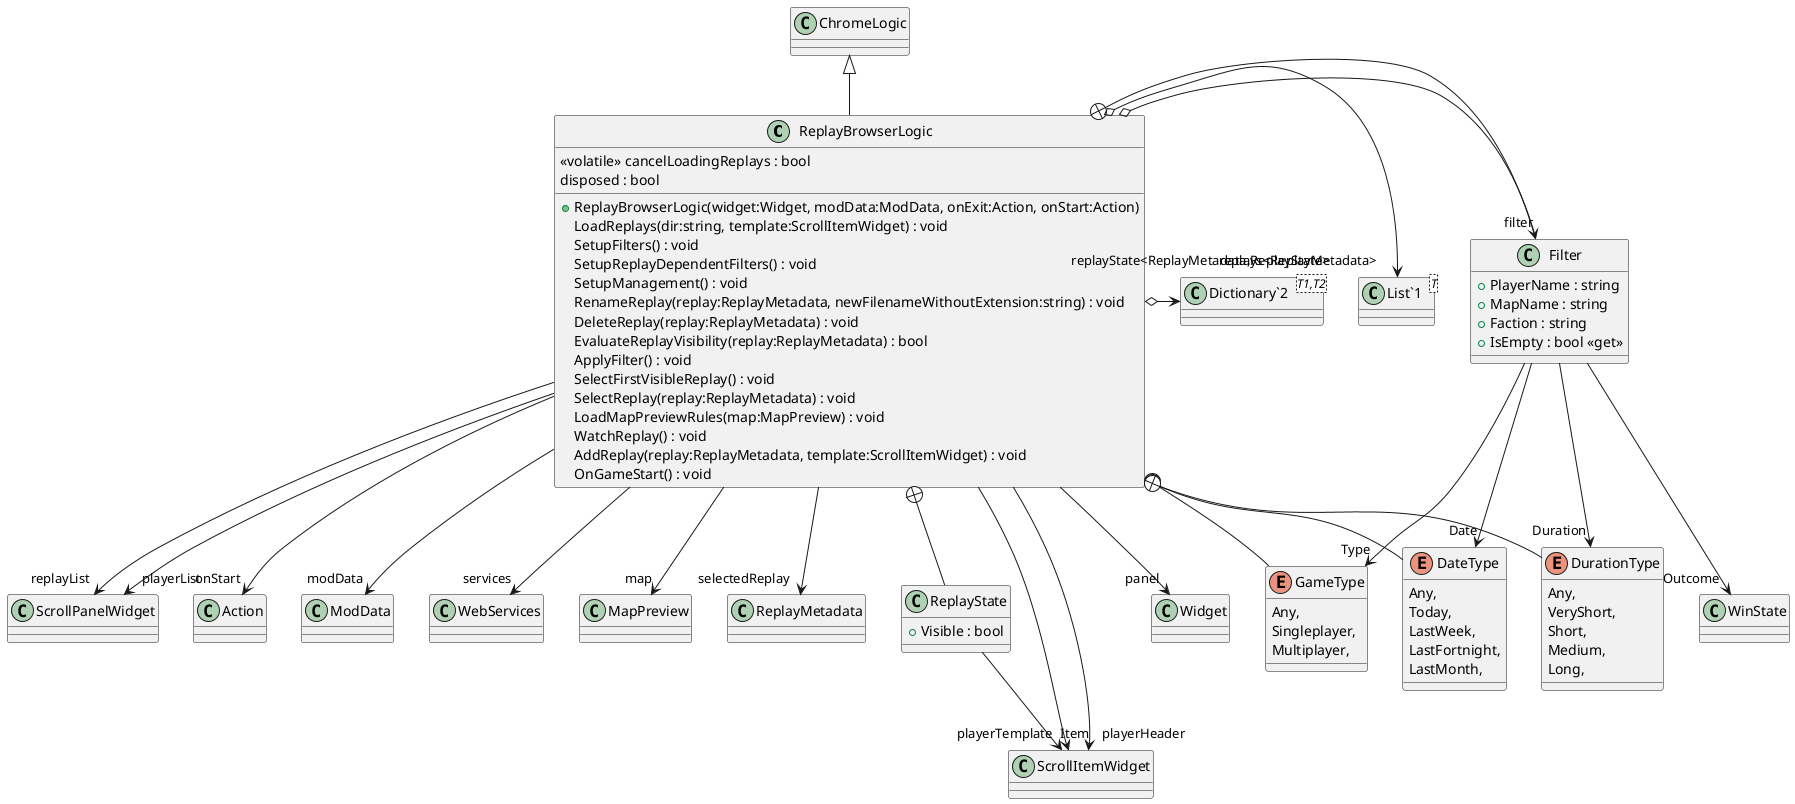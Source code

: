 @startuml
class ReplayBrowserLogic {
    <<volatile>> cancelLoadingReplays : bool
    + ReplayBrowserLogic(widget:Widget, modData:ModData, onExit:Action, onStart:Action)
    LoadReplays(dir:string, template:ScrollItemWidget) : void
    SetupFilters() : void
    SetupReplayDependentFilters() : void
    SetupManagement() : void
    RenameReplay(replay:ReplayMetadata, newFilenameWithoutExtension:string) : void
    DeleteReplay(replay:ReplayMetadata) : void
    EvaluateReplayVisibility(replay:ReplayMetadata) : bool
    ApplyFilter() : void
    SelectFirstVisibleReplay() : void
    SelectReplay(replay:ReplayMetadata) : void
    LoadMapPreviewRules(map:MapPreview) : void
    WatchReplay() : void
    AddReplay(replay:ReplayMetadata, template:ScrollItemWidget) : void
    OnGameStart() : void
    disposed : bool
}
class "List`1"<T> {
}
class "Dictionary`2"<T1,T2> {
}
class ReplayState {
    + Visible : bool
}
class Filter {
    + PlayerName : string
    + MapName : string
    + Faction : string
    + IsEmpty : bool <<get>>
}
enum GameType {
    Any,
    Singleplayer,
    Multiplayer,
}
enum DateType {
    Any,
    Today,
    LastWeek,
    LastFortnight,
    LastMonth,
}
enum DurationType {
    Any,
    VeryShort,
    Short,
    Medium,
    Long,
}
ChromeLogic <|-- ReplayBrowserLogic
ReplayBrowserLogic o-> "filter" Filter
ReplayBrowserLogic --> "panel" Widget
ReplayBrowserLogic --> "replayList" ScrollPanelWidget
ReplayBrowserLogic --> "playerList" ScrollPanelWidget
ReplayBrowserLogic --> "playerTemplate" ScrollItemWidget
ReplayBrowserLogic --> "playerHeader" ScrollItemWidget
ReplayBrowserLogic o-> "replays<ReplayMetadata>" "List`1"
ReplayBrowserLogic o-> "replayState<ReplayMetadata,ReplayState>" "Dictionary`2"
ReplayBrowserLogic --> "onStart" Action
ReplayBrowserLogic --> "modData" ModData
ReplayBrowserLogic --> "services" WebServices
ReplayBrowserLogic --> "map" MapPreview
ReplayBrowserLogic --> "selectedReplay" ReplayMetadata
ReplayBrowserLogic +-- ReplayState
ReplayState --> "Item" ScrollItemWidget
ReplayBrowserLogic +-- Filter
Filter --> "Type" GameType
Filter --> "Date" DateType
Filter --> "Duration" DurationType
Filter --> "Outcome" WinState
ReplayBrowserLogic +-- GameType
ReplayBrowserLogic +-- DateType
ReplayBrowserLogic +-- DurationType
@enduml
